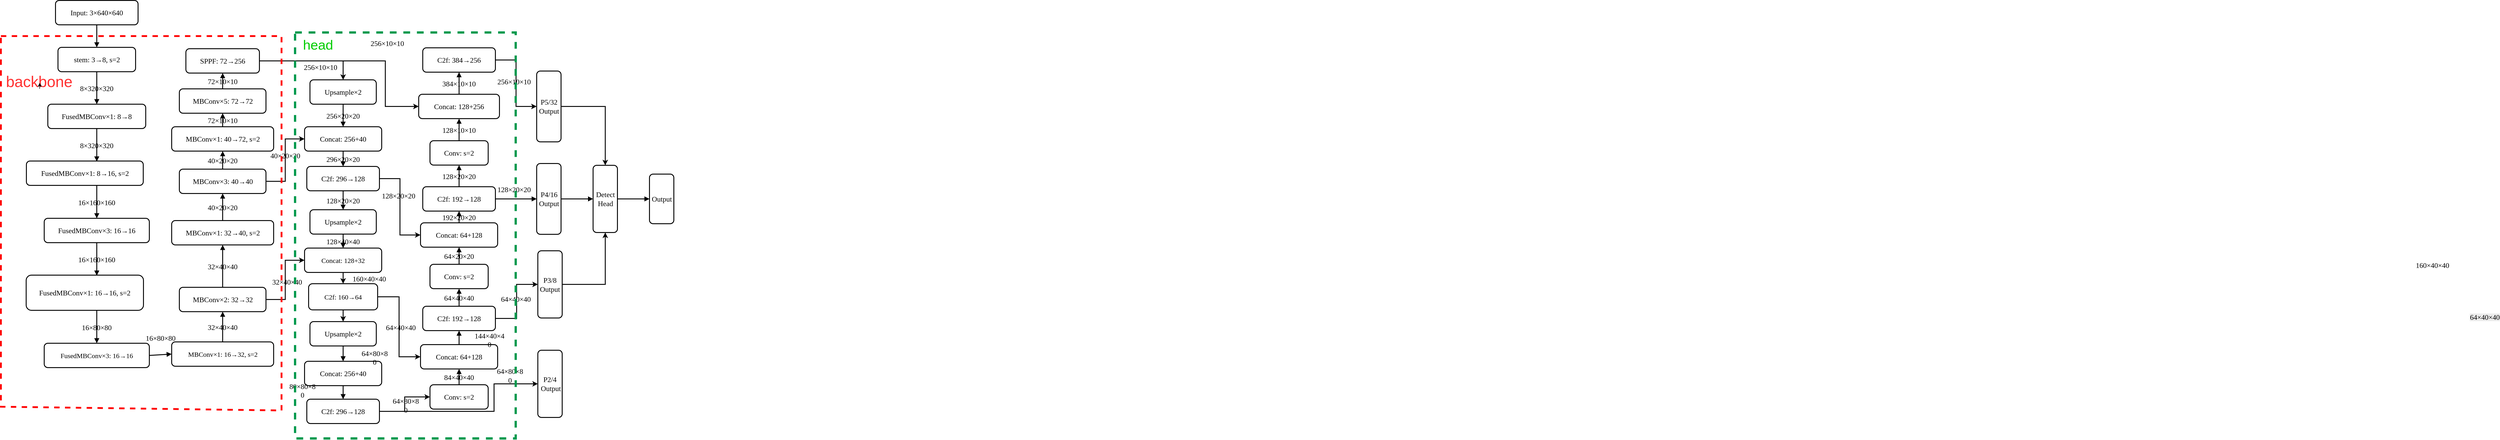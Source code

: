 <mxfile version="26.2.15">
  <diagram name="Page-1" id="52a04d89-c75d-2922-d76d-85b35f80e030">
    <mxGraphModel dx="1723" dy="-3020" grid="0" gridSize="10" guides="0" tooltips="1" connect="1" arrows="1" fold="1" page="0" pageScale="1" pageWidth="1400" pageHeight="850" background="#ffffff" math="0" shadow="0">
      <root>
        <mxCell id="0" />
        <mxCell id="1" parent="0" />
        <mxCell id="BtkpZdqmRStXKEmJAE4n-21" value="" style="group;container=0;strokeWidth=0;strokeColor=none;fontSize=12;labelBackgroundColor=none;" parent="1" vertex="1" connectable="0">
          <mxGeometry x="281" y="4029" width="1435.5" height="814" as="geometry" />
        </mxCell>
        <mxCell id="_GfdGtISQYKUp6_XVA1W-74" value="Input: 3×640×640" style="whiteSpace=wrap;strokeWidth=2;labelBackgroundColor=none;rounded=1;shadow=0;fontSize=16;fontFamily=Verdana;fixDash=0;snapToPoint=0;backgroundOutline=0;" parent="1" vertex="1">
          <mxGeometry x="346" y="4030" width="183" height="54" as="geometry" />
        </mxCell>
        <mxCell id="_GfdGtISQYKUp6_XVA1W-75" value="stem: 3→8, s=2" style="whiteSpace=wrap;strokeWidth=2;labelBackgroundColor=none;rounded=1;shadow=0;fontSize=16;fontFamily=Verdana;fixDash=0;snapToPoint=0;backgroundOutline=0;" parent="1" vertex="1">
          <mxGeometry x="351.5" y="4134" width="172" height="54" as="geometry" />
        </mxCell>
        <mxCell id="_GfdGtISQYKUp6_XVA1W-76" value="FusedMBConv×1: 8→8" style="whiteSpace=wrap;strokeWidth=2;labelBackgroundColor=none;rounded=1;shadow=0;fontSize=16;fontFamily=Verdana;fixDash=0;snapToPoint=0;backgroundOutline=0;" parent="1" vertex="1">
          <mxGeometry x="329" y="4260" width="217" height="54" as="geometry" />
        </mxCell>
        <mxCell id="_GfdGtISQYKUp6_XVA1W-77" value="FusedMBConv×1: 8→16, s=2" style="whiteSpace=wrap;strokeWidth=2;labelBackgroundColor=none;rounded=1;shadow=0;fontSize=16;fontFamily=Verdana;fixDash=0;snapToPoint=0;backgroundOutline=0;" parent="1" vertex="1">
          <mxGeometry x="281.5" y="4386" width="259" height="54" as="geometry" />
        </mxCell>
        <mxCell id="_GfdGtISQYKUp6_XVA1W-78" value="FusedMBConv×3: 16→16" style="whiteSpace=wrap;strokeWidth=2;labelBackgroundColor=none;rounded=1;shadow=0;fontSize=16;fontFamily=Verdana;fixDash=0;snapToPoint=0;backgroundOutline=0;" parent="1" vertex="1">
          <mxGeometry x="321" y="4513" width="233" height="54" as="geometry" />
        </mxCell>
        <mxCell id="_GfdGtISQYKUp6_XVA1W-79" value="FusedMBConv×1: 16→16, s=2" style="whiteSpace=wrap;strokeWidth=2;labelBackgroundColor=none;rounded=1;shadow=0;fontSize=16;fontFamily=Verdana;fixDash=0;snapToPoint=0;backgroundOutline=0;" parent="1" vertex="1">
          <mxGeometry x="281" y="4639" width="260" height="78" as="geometry" />
        </mxCell>
        <mxCell id="_GfdGtISQYKUp6_XVA1W-80" value="FusedMBConv×3: 16→16" style="whiteSpace=wrap;strokeWidth=2;labelBackgroundColor=none;rounded=1;shadow=0;fontSize=15;fontFamily=Verdana;fixDash=0;snapToPoint=0;backgroundOutline=0;" parent="1" vertex="1">
          <mxGeometry x="321" y="4790" width="233" height="54" as="geometry" />
        </mxCell>
        <mxCell id="_GfdGtISQYKUp6_XVA1W-81" value="MBConv×1: 16→32, s=2" style="whiteSpace=wrap;strokeWidth=2;labelBackgroundColor=none;rounded=1;shadow=0;fontSize=15;fontFamily=Verdana;fixDash=0;snapToPoint=0;backgroundOutline=0;" parent="1" vertex="1">
          <mxGeometry x="603.5" y="4787" width="226" height="54" as="geometry" />
        </mxCell>
        <mxCell id="BtkpZdqmRStXKEmJAE4n-9" style="edgeStyle=orthogonalEdgeStyle;rounded=0;orthogonalLoop=1;jettySize=auto;html=1;exitX=1;exitY=0.5;exitDx=0;exitDy=0;entryX=0;entryY=0.5;entryDx=0;entryDy=0;fontColor=default;fontSize=16;strokeWidth=2;labelBackgroundColor=none;" parent="1" source="_GfdGtISQYKUp6_XVA1W-82" target="_GfdGtISQYKUp6_XVA1W-92" edge="1">
          <mxGeometry relative="1" as="geometry" />
        </mxCell>
        <mxCell id="BtkpZdqmRStXKEmJAE4n-10" value="&lt;span style=&quot;font-family: Verdana;&quot;&gt;32×40×40&lt;/span&gt;" style="edgeLabel;html=1;align=center;verticalAlign=middle;resizable=0;points=[];labelBackgroundColor=none;fontSize=16;" parent="BtkpZdqmRStXKEmJAE4n-9" vertex="1" connectable="0">
          <mxGeometry x="-0.032" y="-3" relative="1" as="geometry">
            <mxPoint y="1" as="offset" />
          </mxGeometry>
        </mxCell>
        <mxCell id="_GfdGtISQYKUp6_XVA1W-82" value="MBConv×2: 32→32" style="whiteSpace=wrap;strokeWidth=2;labelBackgroundColor=none;rounded=1;shadow=0;fontSize=16;fontFamily=Verdana;fixDash=0;snapToPoint=0;backgroundOutline=0;" parent="1" vertex="1">
          <mxGeometry x="620.5" y="4666" width="192" height="54" as="geometry" />
        </mxCell>
        <mxCell id="_GfdGtISQYKUp6_XVA1W-83" value="MBConv×1: 32→40, s=2" style="whiteSpace=wrap;strokeWidth=2;labelBackgroundColor=none;rounded=1;shadow=0;fontSize=16;fontFamily=Verdana;fixDash=0;snapToPoint=0;backgroundOutline=0;" parent="1" vertex="1">
          <mxGeometry x="603.5" y="4518" width="226" height="54" as="geometry" />
        </mxCell>
        <mxCell id="BtkpZdqmRStXKEmJAE4n-5" style="edgeStyle=orthogonalEdgeStyle;rounded=0;orthogonalLoop=1;jettySize=auto;html=1;exitX=1;exitY=0.5;exitDx=0;exitDy=0;entryX=0;entryY=0.5;entryDx=0;entryDy=0;fontColor=default;fontSize=16;strokeWidth=2;labelBackgroundColor=none;" parent="1" source="_GfdGtISQYKUp6_XVA1W-84" target="_GfdGtISQYKUp6_XVA1W-89" edge="1">
          <mxGeometry relative="1" as="geometry" />
        </mxCell>
        <mxCell id="BtkpZdqmRStXKEmJAE4n-6" value="&lt;span style=&quot;font-family: Verdana;&quot;&gt;40×20×20&lt;/span&gt;" style="edgeLabel;html=1;align=center;verticalAlign=middle;resizable=0;points=[];labelBackgroundColor=none;fontSize=16;" parent="BtkpZdqmRStXKEmJAE4n-5" vertex="1" connectable="0">
          <mxGeometry x="-0.096" y="3" relative="1" as="geometry">
            <mxPoint x="2" y="-19" as="offset" />
          </mxGeometry>
        </mxCell>
        <mxCell id="_GfdGtISQYKUp6_XVA1W-84" value="MBConv×3: 40→40" style="whiteSpace=wrap;strokeWidth=2;labelBackgroundColor=none;rounded=1;shadow=0;fontSize=16;fontFamily=Verdana;fixDash=0;snapToPoint=0;backgroundOutline=0;" parent="1" vertex="1">
          <mxGeometry x="620.5" y="4404" width="192" height="54" as="geometry" />
        </mxCell>
        <mxCell id="_GfdGtISQYKUp6_XVA1W-85" value="MBConv×1: 40→72, s=2" style="whiteSpace=wrap;strokeWidth=2;labelBackgroundColor=none;rounded=1;shadow=0;fontSize=16;fontFamily=Verdana;fixDash=0;snapToPoint=0;backgroundOutline=0;" parent="1" vertex="1">
          <mxGeometry x="603.5" y="4310" width="226" height="54" as="geometry" />
        </mxCell>
        <mxCell id="_GfdGtISQYKUp6_XVA1W-86" value="MBConv×5: 72→72" style="whiteSpace=wrap;strokeWidth=2;labelBackgroundColor=none;rounded=1;shadow=0;fontSize=16;fontFamily=Verdana;fixDash=0;snapToPoint=0;backgroundOutline=0;" parent="1" vertex="1">
          <mxGeometry x="620.5" y="4226" width="192" height="54" as="geometry" />
        </mxCell>
        <mxCell id="BtkpZdqmRStXKEmJAE4n-1" style="edgeStyle=orthogonalEdgeStyle;rounded=0;orthogonalLoop=1;jettySize=auto;html=1;exitX=1;exitY=0.5;exitDx=0;exitDy=0;entryX=0.5;entryY=0;entryDx=0;entryDy=0;fontColor=default;fontSize=16;strokeWidth=2;labelBackgroundColor=none;" parent="1" source="_GfdGtISQYKUp6_XVA1W-87" target="_GfdGtISQYKUp6_XVA1W-88" edge="1">
          <mxGeometry relative="1" as="geometry" />
        </mxCell>
        <mxCell id="BtkpZdqmRStXKEmJAE4n-2" value="&lt;span style=&quot;font-family: Verdana;&quot;&gt;256×10×10&lt;/span&gt;" style="edgeLabel;html=1;align=center;verticalAlign=middle;resizable=0;points=[];labelBackgroundColor=none;fontSize=16;" parent="BtkpZdqmRStXKEmJAE4n-1" vertex="1" connectable="0">
          <mxGeometry x="0.719" relative="1" as="geometry">
            <mxPoint x="-51" y="4" as="offset" />
          </mxGeometry>
        </mxCell>
        <mxCell id="BtkpZdqmRStXKEmJAE4n-3" style="edgeStyle=orthogonalEdgeStyle;rounded=0;orthogonalLoop=1;jettySize=auto;html=1;exitX=1;exitY=0.5;exitDx=0;exitDy=0;entryX=0;entryY=0.5;entryDx=0;entryDy=0;fontColor=default;fontSize=16;strokeWidth=2;labelBackgroundColor=none;" parent="1" source="_GfdGtISQYKUp6_XVA1W-87" target="_GfdGtISQYKUp6_XVA1W-100" edge="1">
          <mxGeometry relative="1" as="geometry">
            <Array as="points">
              <mxPoint x="1077" y="4164" />
              <mxPoint x="1077" y="4265" />
            </Array>
          </mxGeometry>
        </mxCell>
        <mxCell id="BtkpZdqmRStXKEmJAE4n-4" value="&lt;span style=&quot;font-family: Verdana;&quot;&gt;256×10×10&lt;/span&gt;" style="edgeLabel;html=1;align=center;verticalAlign=middle;resizable=0;points=[];labelBackgroundColor=none;fontSize=16;" parent="BtkpZdqmRStXKEmJAE4n-3" vertex="1" connectable="0">
          <mxGeometry x="0.646" y="2" relative="1" as="geometry">
            <mxPoint x="2" y="-134" as="offset" />
          </mxGeometry>
        </mxCell>
        <mxCell id="_GfdGtISQYKUp6_XVA1W-87" value="SPPF: 72→256" style="whiteSpace=wrap;strokeWidth=2;labelBackgroundColor=none;rounded=1;shadow=0;fontSize=16;fontFamily=Verdana;fixDash=0;snapToPoint=0;backgroundOutline=0;" parent="1" vertex="1">
          <mxGeometry x="635" y="4137" width="163" height="54" as="geometry" />
        </mxCell>
        <mxCell id="_GfdGtISQYKUp6_XVA1W-88" value="Upsample×2" style="whiteSpace=wrap;strokeWidth=2;labelBackgroundColor=none;rounded=1;shadow=0;fontSize=16;fontFamily=Verdana;fixDash=0;snapToPoint=0;backgroundOutline=0;" parent="1" vertex="1">
          <mxGeometry x="910" y="4206" width="147" height="54" as="geometry" />
        </mxCell>
        <mxCell id="_GfdGtISQYKUp6_XVA1W-89" value="Concat: 256+40" style="whiteSpace=wrap;strokeWidth=2;labelBackgroundColor=none;rounded=1;shadow=0;fontSize=16;fontFamily=Verdana;fixDash=0;snapToPoint=0;backgroundOutline=0;" parent="1" vertex="1">
          <mxGeometry x="898" y="4310" width="171" height="54" as="geometry" />
        </mxCell>
        <mxCell id="BtkpZdqmRStXKEmJAE4n-7" style="edgeStyle=orthogonalEdgeStyle;rounded=0;orthogonalLoop=1;jettySize=auto;html=1;exitX=1;exitY=0.5;exitDx=0;exitDy=0;entryX=0;entryY=0.5;entryDx=0;entryDy=0;fontColor=default;fontSize=16;strokeWidth=2;labelBackgroundColor=none;" parent="1" source="_GfdGtISQYKUp6_XVA1W-90" target="_GfdGtISQYKUp6_XVA1W-96" edge="1">
          <mxGeometry relative="1" as="geometry" />
        </mxCell>
        <mxCell id="BtkpZdqmRStXKEmJAE4n-8" value="&lt;span style=&quot;font-family: Verdana;&quot;&gt;128×20×20&lt;/span&gt;" style="edgeLabel;html=1;align=center;verticalAlign=middle;resizable=0;points=[];labelBackgroundColor=none;fontSize=16;" parent="BtkpZdqmRStXKEmJAE4n-7" vertex="1" connectable="0">
          <mxGeometry x="-0.015" y="-4" relative="1" as="geometry">
            <mxPoint y="-23" as="offset" />
          </mxGeometry>
        </mxCell>
        <mxCell id="_GfdGtISQYKUp6_XVA1W-90" value="C2f: 296→128" style="whiteSpace=wrap;strokeWidth=2;labelBackgroundColor=none;rounded=1;shadow=0;fontSize=16;fontFamily=Verdana;fixDash=0;snapToPoint=0;backgroundOutline=0;" parent="1" vertex="1">
          <mxGeometry x="903" y="4398" width="161" height="54" as="geometry" />
        </mxCell>
        <mxCell id="_GfdGtISQYKUp6_XVA1W-91" value="Upsample×2" style="whiteSpace=wrap;strokeWidth=2;labelBackgroundColor=none;rounded=1;shadow=0;fontSize=16;fontFamily=Verdana;fixDash=0;snapToPoint=0;backgroundOutline=0;" parent="1" vertex="1">
          <mxGeometry x="910" y="4494" width="147" height="54" as="geometry" />
        </mxCell>
        <mxCell id="BtkpZdqmRStXKEmJAE4n-12" style="edgeStyle=orthogonalEdgeStyle;rounded=0;orthogonalLoop=1;jettySize=auto;html=1;exitX=0.5;exitY=1;exitDx=0;exitDy=0;entryX=0.5;entryY=0;entryDx=0;entryDy=0;fontColor=default;fontSize=16;strokeWidth=2;labelBackgroundColor=none;" parent="1" source="_GfdGtISQYKUp6_XVA1W-92" target="_GfdGtISQYKUp6_XVA1W-93" edge="1">
          <mxGeometry relative="1" as="geometry" />
        </mxCell>
        <mxCell id="BtkpZdqmRStXKEmJAE4n-13" value="&lt;span style=&quot;font-family: Verdana;&quot;&gt;160×40×40&lt;/span&gt;" style="edgeLabel;html=1;align=center;verticalAlign=middle;resizable=0;points=[];labelBackgroundColor=none;fontSize=16;" parent="BtkpZdqmRStXKEmJAE4n-12" vertex="1" connectable="0">
          <mxGeometry x="-0.137" y="4626" relative="1" as="geometry">
            <mxPoint x="4" y="-27" as="offset" />
          </mxGeometry>
        </mxCell>
        <mxCell id="AOLd8nBtHAA1P6w7lScT-28" value="&lt;span style=&quot;font-family: Verdana; font-size: 16px;&quot;&gt;160×40×40&lt;/span&gt;" style="edgeLabel;html=1;align=center;verticalAlign=middle;resizable=0;points=[];labelBackgroundColor=none;" vertex="1" connectable="0" parent="BtkpZdqmRStXKEmJAE4n-12">
          <mxGeometry x="-0.6" y="-4" relative="1" as="geometry">
            <mxPoint x="61" y="9" as="offset" />
          </mxGeometry>
        </mxCell>
        <mxCell id="_GfdGtISQYKUp6_XVA1W-92" value="Concat: 128+32" style="whiteSpace=wrap;strokeWidth=2;labelBackgroundColor=none;rounded=1;shadow=0;fontSize=15;fontFamily=Verdana;fixDash=0;snapToPoint=0;backgroundOutline=0;" parent="1" vertex="1">
          <mxGeometry x="898" y="4579" width="171" height="54" as="geometry" />
        </mxCell>
        <mxCell id="BtkpZdqmRStXKEmJAE4n-19" style="edgeStyle=orthogonalEdgeStyle;rounded=0;orthogonalLoop=1;jettySize=auto;html=1;exitX=1;exitY=0.5;exitDx=0;exitDy=0;entryX=0.5;entryY=0;entryDx=0;entryDy=0;fontColor=default;fontSize=16;strokeWidth=2;labelBackgroundColor=none;" parent="1" source="AOLd8nBtHAA1P6w7lScT-14" target="_GfdGtISQYKUp6_XVA1W-94" edge="1">
          <mxGeometry relative="1" as="geometry" />
        </mxCell>
        <mxCell id="BtkpZdqmRStXKEmJAE4n-20" value="&lt;span style=&quot;font-family: Verdana;&quot;&gt;64×40×40&lt;/span&gt;" style="edgeLabel;html=1;align=center;verticalAlign=middle;resizable=0;points=[];fontSize=16;labelBackgroundColor=none;" parent="BtkpZdqmRStXKEmJAE4n-19" vertex="1" connectable="0">
          <mxGeometry x="0.072" y="2" relative="1" as="geometry">
            <mxPoint y="1" as="offset" />
          </mxGeometry>
        </mxCell>
        <mxCell id="AOLd8nBtHAA1P6w7lScT-18" style="edgeStyle=orthogonalEdgeStyle;rounded=0;orthogonalLoop=1;jettySize=auto;html=1;exitX=0.5;exitY=1;exitDx=0;exitDy=0;entryX=0.5;entryY=0;entryDx=0;entryDy=0;strokeWidth=2;labelBackgroundColor=none;fontColor=default;" edge="1" parent="1" source="_GfdGtISQYKUp6_XVA1W-93" target="AOLd8nBtHAA1P6w7lScT-7">
          <mxGeometry relative="1" as="geometry" />
        </mxCell>
        <mxCell id="AOLd8nBtHAA1P6w7lScT-19" value="&lt;span style=&quot;font-family: Verdana; font-size: 16px; background-color: rgb(236, 236, 236);&quot;&gt;64×40×40&lt;/span&gt;" style="edgeLabel;html=1;align=center;verticalAlign=middle;resizable=0;points=[];labelBackgroundColor=none;" vertex="1" connectable="0" parent="AOLd8nBtHAA1P6w7lScT-18">
          <mxGeometry x="0.176" y="4745" relative="1" as="geometry">
            <mxPoint x="1" as="offset" />
          </mxGeometry>
        </mxCell>
        <mxCell id="_GfdGtISQYKUp6_XVA1W-93" value="C2f: 160→64" style="whiteSpace=wrap;strokeWidth=2;labelBackgroundColor=none;rounded=1;shadow=0;fontSize=15;fontFamily=Verdana;fixDash=0;snapToPoint=0;backgroundOutline=0;" parent="1" vertex="1">
          <mxGeometry x="907" y="4658" width="153" height="58" as="geometry" />
        </mxCell>
        <mxCell id="BtkpZdqmRStXKEmJAE4n-16" style="edgeStyle=orthogonalEdgeStyle;rounded=0;orthogonalLoop=1;jettySize=auto;html=1;exitX=0.5;exitY=1;exitDx=0;exitDy=0;entryX=0;entryY=0.5;entryDx=0;entryDy=0;fontColor=default;fontSize=16;strokeWidth=2;labelBackgroundColor=none;" parent="1" source="_GfdGtISQYKUp6_XVA1W-94" target="_GfdGtISQYKUp6_XVA1W-103" edge="1">
          <mxGeometry relative="1" as="geometry" />
        </mxCell>
        <mxCell id="_GfdGtISQYKUp6_XVA1W-94" value="P3/8 Output" style="whiteSpace=wrap;strokeWidth=2;labelBackgroundColor=none;rounded=1;direction=north;shadow=0;fontSize=16;fontFamily=Verdana;fixDash=0;snapToPoint=0;backgroundOutline=0;" parent="1" vertex="1">
          <mxGeometry x="1415.05" y="4585" width="54" height="149" as="geometry" />
        </mxCell>
        <mxCell id="_GfdGtISQYKUp6_XVA1W-95" value="Conv: s=2" style="whiteSpace=wrap;strokeWidth=2;labelBackgroundColor=none;rounded=1;shadow=0;fontSize=16;fontFamily=Verdana;fixDash=0;snapToPoint=0;backgroundOutline=0;" parent="1" vertex="1">
          <mxGeometry x="1176" y="4615" width="129" height="54" as="geometry" />
        </mxCell>
        <mxCell id="_GfdGtISQYKUp6_XVA1W-96" value="Concat: 64+128" style="whiteSpace=wrap;strokeWidth=2;labelBackgroundColor=none;rounded=1;shadow=0;fontSize=16;fontFamily=Verdana;fixDash=0;snapToPoint=0;backgroundOutline=0;" parent="1" vertex="1">
          <mxGeometry x="1155" y="4523" width="171" height="54" as="geometry" />
        </mxCell>
        <mxCell id="_GfdGtISQYKUp6_XVA1W-97" value="C2f: 192→128" style="whiteSpace=wrap;strokeWidth=2;labelBackgroundColor=none;rounded=1;shadow=0;fontSize=16;fontFamily=Verdana;fixDash=0;snapToPoint=0;backgroundOutline=0;" parent="1" vertex="1">
          <mxGeometry x="1160" y="4443" width="161" height="54" as="geometry" />
        </mxCell>
        <mxCell id="_GfdGtISQYKUp6_XVA1W-98" value="P4/16 Output" style="whiteSpace=wrap;strokeWidth=2;labelBackgroundColor=none;rounded=1;direction=north;shadow=0;fontSize=16;fontFamily=Verdana;fixDash=0;snapToPoint=0;backgroundOutline=0;" parent="1" vertex="1">
          <mxGeometry x="1412.5" y="4391.5" width="54" height="157" as="geometry" />
        </mxCell>
        <mxCell id="_GfdGtISQYKUp6_XVA1W-99" value="Conv: s=2" style="whiteSpace=wrap;strokeWidth=2;labelBackgroundColor=none;rounded=1;shadow=0;fontSize=16;fontFamily=Verdana;fixDash=0;snapToPoint=0;backgroundOutline=0;" parent="1" vertex="1">
          <mxGeometry x="1176" y="4341" width="129" height="54" as="geometry" />
        </mxCell>
        <mxCell id="_GfdGtISQYKUp6_XVA1W-100" value="Concat: 128+256" style="whiteSpace=wrap;strokeWidth=2;labelBackgroundColor=none;rounded=1;shadow=0;fontSize=16;fontFamily=Verdana;fixDash=0;snapToPoint=0;backgroundOutline=0;" parent="1" vertex="1">
          <mxGeometry x="1151" y="4238" width="179" height="54" as="geometry" />
        </mxCell>
        <mxCell id="BtkpZdqmRStXKEmJAE4n-17" style="edgeStyle=orthogonalEdgeStyle;rounded=0;orthogonalLoop=1;jettySize=auto;html=1;exitX=1;exitY=0.5;exitDx=0;exitDy=0;entryX=0.5;entryY=1;entryDx=0;entryDy=0;fontColor=default;fontSize=16;strokeWidth=2;labelBackgroundColor=none;" parent="1" source="_GfdGtISQYKUp6_XVA1W-101" target="_GfdGtISQYKUp6_XVA1W-102" edge="1">
          <mxGeometry relative="1" as="geometry" />
        </mxCell>
        <mxCell id="BtkpZdqmRStXKEmJAE4n-18" value="&lt;span style=&quot;font-family: Verdana;&quot;&gt;256×10×10&lt;/span&gt;" style="edgeLabel;html=1;align=center;verticalAlign=middle;resizable=0;points=[];labelBackgroundColor=none;fontSize=16;" parent="BtkpZdqmRStXKEmJAE4n-17" vertex="1" connectable="0">
          <mxGeometry x="-0.028" y="-5" relative="1" as="geometry">
            <mxPoint y="-1" as="offset" />
          </mxGeometry>
        </mxCell>
        <mxCell id="_GfdGtISQYKUp6_XVA1W-101" value="C2f: 384→256" style="whiteSpace=wrap;strokeWidth=2;labelBackgroundColor=none;rounded=1;shadow=0;fontSize=16;fontFamily=Verdana;fixDash=0;snapToPoint=0;backgroundOutline=0;" parent="1" vertex="1">
          <mxGeometry x="1160" y="4135" width="161" height="54" as="geometry" />
        </mxCell>
        <mxCell id="BtkpZdqmRStXKEmJAE4n-15" style="edgeStyle=orthogonalEdgeStyle;rounded=0;orthogonalLoop=1;jettySize=auto;html=1;exitX=0.5;exitY=0;exitDx=0;exitDy=0;fontColor=default;fontSize=16;strokeWidth=2;labelBackgroundColor=none;" parent="1" source="_GfdGtISQYKUp6_XVA1W-102" target="_GfdGtISQYKUp6_XVA1W-103" edge="1">
          <mxGeometry relative="1" as="geometry" />
        </mxCell>
        <mxCell id="_GfdGtISQYKUp6_XVA1W-102" value="P5/32 Output" style="whiteSpace=wrap;strokeWidth=2;labelBackgroundColor=none;rounded=1;direction=south;shadow=0;fontSize=16;fontFamily=Verdana;fixDash=0;snapToPoint=0;backgroundOutline=0;" parent="1" vertex="1">
          <mxGeometry x="1412.5" y="4186.5" width="54" height="157" as="geometry" />
        </mxCell>
        <mxCell id="_GfdGtISQYKUp6_XVA1W-103" value="Detect Head" style="whiteSpace=wrap;strokeWidth=2;labelBackgroundColor=none;rounded=1;direction=north;shadow=0;fontSize=16;fontFamily=Verdana;fixDash=0;snapToPoint=0;backgroundOutline=0;" parent="1" vertex="1">
          <mxGeometry x="1537.5" y="4395.5" width="54" height="149" as="geometry" />
        </mxCell>
        <mxCell id="_GfdGtISQYKUp6_XVA1W-104" value="Output" style="whiteSpace=wrap;strokeWidth=2;labelBackgroundColor=none;rounded=1;direction=north;shadow=0;fontSize=16;fontFamily=Verdana;fixDash=0;snapToPoint=0;backgroundOutline=0;" parent="1" vertex="1">
          <mxGeometry x="1662.5" y="4415" width="54" height="110" as="geometry" />
        </mxCell>
        <mxCell id="_GfdGtISQYKUp6_XVA1W-105" value="" style="curved=1;startArrow=none;endArrow=block;exitX=0.5;exitY=1;entryX=0.5;entryY=0;rounded=0;labelBackgroundColor=none;fontColor=default;strokeWidth=2;shadow=0;fontSize=16;fontFamily=Verdana;fixDash=0;snapToPoint=0;backgroundOutline=0;" parent="1" source="_GfdGtISQYKUp6_XVA1W-74" target="_GfdGtISQYKUp6_XVA1W-75" edge="1">
          <mxGeometry relative="1" as="geometry">
            <Array as="points" />
          </mxGeometry>
        </mxCell>
        <mxCell id="_GfdGtISQYKUp6_XVA1W-106" value="8×320×320" style="curved=1;startArrow=none;endArrow=block;exitX=0.5;exitY=1;entryX=0.5;entryY=0.01;rounded=1;labelBackgroundColor=none;fontColor=default;strokeWidth=2;shadow=0;fontSize=16;fontFamily=Verdana;fixDash=0;snapToPoint=0;backgroundOutline=0;" parent="1" source="_GfdGtISQYKUp6_XVA1W-75" target="_GfdGtISQYKUp6_XVA1W-76" edge="1">
          <mxGeometry relative="1" as="geometry">
            <Array as="points" />
          </mxGeometry>
        </mxCell>
        <mxCell id="_GfdGtISQYKUp6_XVA1W-107" value="8×320×320" style="curved=1;startArrow=none;endArrow=block;exitX=0.5;exitY=1.01;entryX=0.5;entryY=0;rounded=1;labelBackgroundColor=none;fontColor=default;strokeWidth=2;shadow=0;fontSize=16;fontFamily=Verdana;fixDash=0;snapToPoint=0;backgroundOutline=0;" parent="1" source="_GfdGtISQYKUp6_XVA1W-76" edge="1">
          <mxGeometry relative="1" as="geometry">
            <Array as="points" />
            <mxPoint x="437.5" y="4387" as="targetPoint" />
          </mxGeometry>
        </mxCell>
        <mxCell id="_GfdGtISQYKUp6_XVA1W-108" value="16×160×160" style="curved=1;startArrow=none;endArrow=block;exitX=0.5;exitY=1;entryX=0.5;entryY=0;rounded=1;labelBackgroundColor=none;fontColor=default;strokeWidth=2;shadow=0;fontSize=16;fontFamily=Verdana;fixDash=0;snapToPoint=0;backgroundOutline=0;" parent="1" target="_GfdGtISQYKUp6_XVA1W-78" edge="1">
          <mxGeometry relative="1" as="geometry">
            <Array as="points" />
            <mxPoint x="437.5" y="4441" as="sourcePoint" />
          </mxGeometry>
        </mxCell>
        <mxCell id="_GfdGtISQYKUp6_XVA1W-109" value="16×160×160" style="curved=1;startArrow=none;endArrow=block;exitX=0.5;exitY=1;entryX=0.5;entryY=-0.01;rounded=1;labelBackgroundColor=none;fontColor=default;strokeWidth=2;shadow=0;fontSize=16;fontFamily=Verdana;fixDash=0;snapToPoint=0;backgroundOutline=0;" parent="1" source="_GfdGtISQYKUp6_XVA1W-78" edge="1">
          <mxGeometry relative="1" as="geometry">
            <Array as="points" />
            <mxPoint x="437.5" y="4640" as="targetPoint" />
          </mxGeometry>
        </mxCell>
        <mxCell id="_GfdGtISQYKUp6_XVA1W-110" value="16×80×80" style="curved=1;startArrow=none;endArrow=block;exitX=0.5;exitY=0.99;entryX=0.5;entryY=0;rounded=1;labelBackgroundColor=none;fontColor=default;strokeWidth=2;shadow=0;fontSize=16;fontFamily=Verdana;fixDash=0;snapToPoint=0;backgroundOutline=0;" parent="1" target="_GfdGtISQYKUp6_XVA1W-80" edge="1">
          <mxGeometry relative="1" as="geometry">
            <Array as="points" />
            <mxPoint x="437.5" y="4718" as="sourcePoint" />
          </mxGeometry>
        </mxCell>
        <mxCell id="_GfdGtISQYKUp6_XVA1W-111" value="16×80×80" style="curved=1;startArrow=none;endArrow=block;exitX=1;exitY=0.5;entryX=0;entryY=0.5;rounded=1;labelBackgroundColor=none;fontColor=default;exitDx=0;exitDy=0;entryDx=0;entryDy=0;strokeWidth=2;shadow=0;fontSize=16;fontFamily=Verdana;fixDash=0;snapToPoint=0;backgroundOutline=0;" parent="1" source="_GfdGtISQYKUp6_XVA1W-80" target="_GfdGtISQYKUp6_XVA1W-81" edge="1">
          <mxGeometry x="0.144" y="38" relative="1" as="geometry">
            <Array as="points" />
            <mxPoint x="-1" as="offset" />
          </mxGeometry>
        </mxCell>
        <mxCell id="_GfdGtISQYKUp6_XVA1W-112" value="32×40×40" style="curved=1;startArrow=none;endArrow=block;exitX=0.5;exitY=0;rounded=1;labelBackgroundColor=none;fontColor=default;exitDx=0;exitDy=0;entryX=0.5;entryY=1;entryDx=0;entryDy=0;strokeWidth=2;shadow=0;fontSize=16;fontFamily=Verdana;fixDash=0;snapToPoint=0;backgroundOutline=0;" parent="1" source="_GfdGtISQYKUp6_XVA1W-81" target="_GfdGtISQYKUp6_XVA1W-82" edge="1">
          <mxGeometry relative="1" as="geometry">
            <Array as="points" />
            <mxPoint x="711.5" y="4706" as="targetPoint" />
          </mxGeometry>
        </mxCell>
        <mxCell id="_GfdGtISQYKUp6_XVA1W-113" value="32×40×40" style="curved=1;startArrow=none;endArrow=block;exitX=0.5;exitY=0;entryX=0.5;entryY=1;rounded=1;labelBackgroundColor=none;fontColor=default;exitDx=0;exitDy=0;entryDx=0;entryDy=0;strokeWidth=2;shadow=0;fontSize=16;fontFamily=Verdana;fixDash=0;snapToPoint=0;backgroundOutline=0;" parent="1" source="_GfdGtISQYKUp6_XVA1W-82" target="_GfdGtISQYKUp6_XVA1W-83" edge="1">
          <mxGeometry relative="1" as="geometry">
            <Array as="points" />
          </mxGeometry>
        </mxCell>
        <mxCell id="_GfdGtISQYKUp6_XVA1W-114" value="40×20×20" style="curved=1;startArrow=none;endArrow=block;exitX=0.5;exitY=0;entryX=0.5;entryY=1;rounded=1;labelBackgroundColor=none;fontColor=default;exitDx=0;exitDy=0;entryDx=0;entryDy=0;strokeWidth=2;shadow=0;fontSize=16;fontFamily=Verdana;fixDash=0;snapToPoint=0;backgroundOutline=0;" parent="1" source="_GfdGtISQYKUp6_XVA1W-83" target="_GfdGtISQYKUp6_XVA1W-84" edge="1">
          <mxGeometry relative="1" as="geometry">
            <Array as="points" />
          </mxGeometry>
        </mxCell>
        <mxCell id="_GfdGtISQYKUp6_XVA1W-115" value="40×20×20" style="curved=1;startArrow=none;endArrow=block;exitX=0.5;exitY=0;entryX=0.5;entryY=1;rounded=1;labelBackgroundColor=none;fontColor=default;exitDx=0;exitDy=0;entryDx=0;entryDy=0;strokeWidth=2;shadow=0;fontSize=16;fontFamily=Verdana;fixDash=0;snapToPoint=0;backgroundOutline=0;" parent="1" source="_GfdGtISQYKUp6_XVA1W-84" target="_GfdGtISQYKUp6_XVA1W-85" edge="1">
          <mxGeometry relative="1" as="geometry">
            <Array as="points" />
          </mxGeometry>
        </mxCell>
        <mxCell id="_GfdGtISQYKUp6_XVA1W-116" value="72×10×10" style="curved=1;startArrow=none;endArrow=block;exitX=0.5;exitY=0;entryX=0.5;entryY=1;rounded=1;labelBackgroundColor=none;fontColor=default;exitDx=0;exitDy=0;entryDx=0;entryDy=0;strokeWidth=2;shadow=0;fontSize=16;fontFamily=Verdana;fixDash=0;snapToPoint=0;backgroundOutline=0;" parent="1" source="_GfdGtISQYKUp6_XVA1W-85" target="_GfdGtISQYKUp6_XVA1W-86" edge="1">
          <mxGeometry relative="1" as="geometry">
            <Array as="points" />
          </mxGeometry>
        </mxCell>
        <mxCell id="_GfdGtISQYKUp6_XVA1W-117" value="72×10×10" style="curved=1;startArrow=none;endArrow=block;exitX=0.5;exitY=0;entryX=0.5;entryY=1;rounded=1;labelBackgroundColor=none;fontColor=default;exitDx=0;exitDy=0;entryDx=0;entryDy=0;strokeWidth=2;shadow=0;fontSize=16;fontFamily=Verdana;fixDash=0;snapToPoint=0;backgroundOutline=0;" parent="1" source="_GfdGtISQYKUp6_XVA1W-86" target="_GfdGtISQYKUp6_XVA1W-87" edge="1">
          <mxGeometry relative="1" as="geometry">
            <Array as="points" />
          </mxGeometry>
        </mxCell>
        <mxCell id="_GfdGtISQYKUp6_XVA1W-119" value="256×20×20" style="curved=1;startArrow=none;endArrow=block;exitX=0.5;exitY=1;entryX=0.5;entryY=0;rounded=1;labelBackgroundColor=none;fontColor=default;entryDx=0;entryDy=0;strokeWidth=2;shadow=0;fontSize=16;fontFamily=Verdana;fixDash=0;snapToPoint=0;backgroundOutline=0;" parent="1" source="_GfdGtISQYKUp6_XVA1W-88" target="_GfdGtISQYKUp6_XVA1W-89" edge="1">
          <mxGeometry relative="1" as="geometry">
            <Array as="points" />
          </mxGeometry>
        </mxCell>
        <mxCell id="_GfdGtISQYKUp6_XVA1W-121" value="296×20×20" style="curved=1;startArrow=none;endArrow=block;exitX=0.5;exitY=0.99;entryX=0.5;entryY=0;rounded=1;labelBackgroundColor=none;fontColor=default;strokeWidth=2;shadow=0;fontSize=16;fontFamily=Verdana;fixDash=0;snapToPoint=0;backgroundOutline=0;" parent="1" source="_GfdGtISQYKUp6_XVA1W-89" target="_GfdGtISQYKUp6_XVA1W-90" edge="1">
          <mxGeometry relative="1" as="geometry">
            <Array as="points" />
          </mxGeometry>
        </mxCell>
        <mxCell id="_GfdGtISQYKUp6_XVA1W-122" value="128×20×20" style="curved=1;startArrow=none;endArrow=block;exitX=0.5;exitY=1;entryX=0.5;entryY=0.01;rounded=1;labelBackgroundColor=none;fontColor=default;strokeWidth=2;shadow=0;fontSize=16;fontFamily=Verdana;fixDash=0;snapToPoint=0;backgroundOutline=0;" parent="1" source="_GfdGtISQYKUp6_XVA1W-90" target="_GfdGtISQYKUp6_XVA1W-91" edge="1">
          <mxGeometry relative="1" as="geometry">
            <Array as="points" />
          </mxGeometry>
        </mxCell>
        <mxCell id="_GfdGtISQYKUp6_XVA1W-123" value="128×40×40" style="curved=1;startArrow=none;endArrow=block;exitX=0.5;exitY=1.01;entryX=0.5;entryY=0;rounded=1;labelBackgroundColor=none;fontColor=default;entryDx=0;entryDy=0;strokeWidth=2;shadow=0;fontSize=16;fontFamily=Verdana;fixDash=0;snapToPoint=0;backgroundOutline=0;" parent="1" source="_GfdGtISQYKUp6_XVA1W-91" target="_GfdGtISQYKUp6_XVA1W-92" edge="1">
          <mxGeometry relative="1" as="geometry">
            <Array as="points" />
          </mxGeometry>
        </mxCell>
        <mxCell id="_GfdGtISQYKUp6_XVA1W-127" value="64×40×40" style="curved=1;startArrow=none;endArrow=block;exitX=0.5;exitY=0;entryX=0.5;entryY=1;rounded=1;labelBackgroundColor=none;fontColor=default;exitDx=0;exitDy=0;entryDx=0;entryDy=0;strokeWidth=2;shadow=0;fontSize=16;fontFamily=Verdana;fixDash=0;snapToPoint=0;backgroundOutline=0;" parent="1" source="AOLd8nBtHAA1P6w7lScT-14" target="_GfdGtISQYKUp6_XVA1W-95" edge="1">
          <mxGeometry x="-0.011" relative="1" as="geometry">
            <Array as="points" />
            <mxPoint as="offset" />
          </mxGeometry>
        </mxCell>
        <mxCell id="_GfdGtISQYKUp6_XVA1W-128" value="64×20×20" style="curved=1;startArrow=none;endArrow=block;exitX=0.5;exitY=0;entryX=0.5;entryY=1;rounded=1;labelBackgroundColor=none;fontColor=default;exitDx=0;exitDy=0;entryDx=0;entryDy=0;strokeWidth=2;shadow=0;fontSize=16;fontFamily=Verdana;fixDash=0;snapToPoint=0;backgroundOutline=0;" parent="1" source="_GfdGtISQYKUp6_XVA1W-95" target="_GfdGtISQYKUp6_XVA1W-96" edge="1">
          <mxGeometry relative="1" as="geometry">
            <Array as="points" />
          </mxGeometry>
        </mxCell>
        <mxCell id="_GfdGtISQYKUp6_XVA1W-130" value="192×20×20" style="curved=1;startArrow=none;endArrow=block;exitX=0.5;exitY=0;entryX=0.5;entryY=1;rounded=1;labelBackgroundColor=none;fontColor=default;exitDx=0;exitDy=0;entryDx=0;entryDy=0;strokeWidth=2;shadow=0;fontSize=16;fontFamily=Verdana;fixDash=0;snapToPoint=0;backgroundOutline=0;" parent="1" source="_GfdGtISQYKUp6_XVA1W-96" target="_GfdGtISQYKUp6_XVA1W-97" edge="1">
          <mxGeometry relative="1" as="geometry">
            <Array as="points" />
          </mxGeometry>
        </mxCell>
        <mxCell id="_GfdGtISQYKUp6_XVA1W-131" value="128×20×20" style="curved=1;startArrow=none;endArrow=block;exitX=1;exitY=0.5;entryX=0.5;entryY=0;rounded=1;labelBackgroundColor=none;fontColor=default;exitDx=0;exitDy=0;strokeWidth=2;shadow=0;fontSize=16;fontFamily=Verdana;fixDash=0;snapToPoint=0;backgroundOutline=0;" parent="1" source="_GfdGtISQYKUp6_XVA1W-97" target="_GfdGtISQYKUp6_XVA1W-98" edge="1">
          <mxGeometry x="-0.093" y="22" relative="1" as="geometry">
            <Array as="points" />
            <mxPoint as="offset" />
          </mxGeometry>
        </mxCell>
        <mxCell id="_GfdGtISQYKUp6_XVA1W-132" value="128×20×20" style="curved=1;startArrow=none;endArrow=block;exitX=0.5;exitY=0;entryX=0.5;entryY=1;rounded=1;labelBackgroundColor=none;fontColor=default;exitDx=0;exitDy=0;entryDx=0;entryDy=0;strokeWidth=2;shadow=0;fontSize=16;fontFamily=Verdana;fixDash=0;snapToPoint=0;backgroundOutline=0;" parent="1" source="_GfdGtISQYKUp6_XVA1W-97" target="_GfdGtISQYKUp6_XVA1W-99" edge="1">
          <mxGeometry relative="1" as="geometry">
            <Array as="points" />
          </mxGeometry>
        </mxCell>
        <mxCell id="_GfdGtISQYKUp6_XVA1W-133" value="128×10×10" style="curved=1;startArrow=none;endArrow=block;exitX=0.5;exitY=0;entryX=0.5;entryY=1;rounded=1;labelBackgroundColor=none;fontColor=default;exitDx=0;exitDy=0;entryDx=0;entryDy=0;strokeWidth=2;shadow=0;fontSize=16;fontFamily=Verdana;fixDash=0;snapToPoint=0;backgroundOutline=0;" parent="1" source="_GfdGtISQYKUp6_XVA1W-99" target="_GfdGtISQYKUp6_XVA1W-100" edge="1">
          <mxGeometry relative="1" as="geometry">
            <Array as="points" />
          </mxGeometry>
        </mxCell>
        <mxCell id="_GfdGtISQYKUp6_XVA1W-135" value="384×10×10" style="curved=1;startArrow=none;endArrow=block;exitX=0.5;exitY=0;entryX=0.5;entryY=1;rounded=1;labelBackgroundColor=none;fontColor=default;exitDx=0;exitDy=0;entryDx=0;entryDy=0;strokeWidth=2;shadow=0;fontSize=16;fontFamily=Verdana;fixDash=0;snapToPoint=0;backgroundOutline=0;" parent="1" source="_GfdGtISQYKUp6_XVA1W-100" target="_GfdGtISQYKUp6_XVA1W-101" edge="1">
          <mxGeometry relative="1" as="geometry">
            <Array as="points" />
          </mxGeometry>
        </mxCell>
        <mxCell id="_GfdGtISQYKUp6_XVA1W-138" value="" style="curved=1;startArrow=none;endArrow=block;exitX=0.5;exitY=1;entryX=0.5;entryY=0;rounded=1;labelBackgroundColor=none;fontColor=default;strokeWidth=2;shadow=0;fontSize=16;fontFamily=Verdana;fixDash=0;snapToPoint=0;backgroundOutline=0;" parent="1" source="_GfdGtISQYKUp6_XVA1W-98" target="_GfdGtISQYKUp6_XVA1W-103" edge="1">
          <mxGeometry relative="1" as="geometry">
            <Array as="points" />
          </mxGeometry>
        </mxCell>
        <mxCell id="_GfdGtISQYKUp6_XVA1W-140" value="" style="curved=1;startArrow=none;endArrow=block;exitX=0.5;exitY=1;entryX=0.5;entryY=0;rounded=1;labelBackgroundColor=none;fontColor=default;strokeWidth=2;shadow=0;fontSize=16;fontFamily=Verdana;fixDash=0;snapToPoint=0;backgroundOutline=0;" parent="1" source="_GfdGtISQYKUp6_XVA1W-103" target="_GfdGtISQYKUp6_XVA1W-104" edge="1">
          <mxGeometry relative="1" as="geometry">
            <Array as="points" />
          </mxGeometry>
        </mxCell>
        <mxCell id="AOLd8nBtHAA1P6w7lScT-7" value="Upsample×2" style="whiteSpace=wrap;strokeWidth=2;labelBackgroundColor=none;rounded=1;shadow=0;fontSize=16;fontFamily=Verdana;fixDash=0;snapToPoint=0;backgroundOutline=0;" vertex="1" parent="1">
          <mxGeometry x="910" y="4742" width="147" height="54" as="geometry" />
        </mxCell>
        <mxCell id="AOLd8nBtHAA1P6w7lScT-8" value="Concat: 256+40" style="whiteSpace=wrap;strokeWidth=2;labelBackgroundColor=none;rounded=1;shadow=0;fontSize=16;fontFamily=Verdana;fixDash=0;snapToPoint=0;backgroundOutline=0;" vertex="1" parent="1">
          <mxGeometry x="898" y="4830" width="171" height="54" as="geometry" />
        </mxCell>
        <mxCell id="AOLd8nBtHAA1P6w7lScT-17" style="edgeStyle=orthogonalEdgeStyle;rounded=0;orthogonalLoop=1;jettySize=auto;html=1;exitX=1;exitY=0.5;exitDx=0;exitDy=0;entryX=0;entryY=0.5;entryDx=0;entryDy=0;strokeWidth=2;labelBackgroundColor=none;fontColor=default;" edge="1" parent="1" source="AOLd8nBtHAA1P6w7lScT-9" target="AOLd8nBtHAA1P6w7lScT-12">
          <mxGeometry relative="1" as="geometry" />
        </mxCell>
        <mxCell id="AOLd8nBtHAA1P6w7lScT-20" value="&lt;span style=&quot;font-family: Verdana; font-size: 16px;&quot;&gt;64×80×8&lt;/span&gt;&lt;br style=&quot;padding: 0px; margin: 0px; font-family: Verdana; font-size: 16px;&quot;&gt;&lt;span style=&quot;font-family: Verdana; font-size: 16px;&quot;&gt;0&lt;/span&gt;" style="edgeLabel;html=1;align=center;verticalAlign=middle;resizable=0;points=[];labelBackgroundColor=none;" vertex="1" connectable="0" parent="AOLd8nBtHAA1P6w7lScT-17">
          <mxGeometry x="-0.042" y="-3" relative="1" as="geometry">
            <mxPoint x="-1" as="offset" />
          </mxGeometry>
        </mxCell>
        <mxCell id="AOLd8nBtHAA1P6w7lScT-29" style="edgeStyle=orthogonalEdgeStyle;rounded=0;orthogonalLoop=1;jettySize=auto;html=1;exitX=1;exitY=0.5;exitDx=0;exitDy=0;entryX=0.5;entryY=0;entryDx=0;entryDy=0;strokeWidth=2;labelBackgroundColor=none;fontColor=default;" edge="1" parent="1" source="AOLd8nBtHAA1P6w7lScT-9" target="AOLd8nBtHAA1P6w7lScT-25">
          <mxGeometry relative="1" as="geometry">
            <Array as="points">
              <mxPoint x="1318" y="4941" />
              <mxPoint x="1318" y="4880" />
            </Array>
          </mxGeometry>
        </mxCell>
        <mxCell id="AOLd8nBtHAA1P6w7lScT-30" value="&lt;span style=&quot;font-family: Verdana; font-size: 16px;&quot;&gt;64×80×8&lt;/span&gt;&lt;br style=&quot;padding: 0px; margin: 0px; font-family: Verdana; font-size: 16px;&quot;&gt;&lt;span style=&quot;font-family: Verdana; font-size: 16px;&quot;&gt;0&lt;/span&gt;" style="edgeLabel;html=1;align=center;verticalAlign=middle;resizable=0;points=[];labelBackgroundColor=none;" vertex="1" connectable="0" parent="AOLd8nBtHAA1P6w7lScT-29">
          <mxGeometry x="0.727" y="-1" relative="1" as="geometry">
            <mxPoint x="-6" y="-19" as="offset" />
          </mxGeometry>
        </mxCell>
        <mxCell id="AOLd8nBtHAA1P6w7lScT-9" value="C2f: 296→128" style="whiteSpace=wrap;strokeWidth=2;labelBackgroundColor=none;rounded=1;shadow=0;fontSize=16;fontFamily=Verdana;fixDash=0;snapToPoint=0;backgroundOutline=0;" vertex="1" parent="1">
          <mxGeometry x="903" y="4914" width="161" height="54" as="geometry" />
        </mxCell>
        <mxCell id="AOLd8nBtHAA1P6w7lScT-10" value="64×80×8&#xa;0" style="curved=1;startArrow=none;endArrow=block;exitX=0.5;exitY=1;entryX=0.5;entryY=0;rounded=1;labelBackgroundColor=none;fontColor=default;entryDx=0;entryDy=0;strokeWidth=2;shadow=0;fontSize=16;fontFamily=Verdana;fixDash=0;snapToPoint=0;backgroundOutline=0;" edge="1" parent="1" source="AOLd8nBtHAA1P6w7lScT-7" target="AOLd8nBtHAA1P6w7lScT-8">
          <mxGeometry x="0.478" y="70" relative="1" as="geometry">
            <Array as="points" />
            <mxPoint as="offset" />
          </mxGeometry>
        </mxCell>
        <mxCell id="AOLd8nBtHAA1P6w7lScT-11" value="80×80×8&#xa;0" style="curved=1;startArrow=none;endArrow=block;exitX=0.5;exitY=0.99;entryX=0.5;entryY=0;rounded=1;labelBackgroundColor=none;fontColor=default;strokeWidth=2;shadow=0;fontSize=16;fontFamily=Verdana;fixDash=0;snapToPoint=0;backgroundOutline=0;" edge="1" parent="1" source="AOLd8nBtHAA1P6w7lScT-8" target="AOLd8nBtHAA1P6w7lScT-9">
          <mxGeometry x="-0.334" y="-90" relative="1" as="geometry">
            <Array as="points" />
            <mxPoint as="offset" />
          </mxGeometry>
        </mxCell>
        <mxCell id="AOLd8nBtHAA1P6w7lScT-12" value="Conv: s=2" style="whiteSpace=wrap;strokeWidth=2;labelBackgroundColor=none;rounded=1;shadow=0;fontSize=16;fontFamily=Verdana;fixDash=0;snapToPoint=0;backgroundOutline=0;" vertex="1" parent="1">
          <mxGeometry x="1176" y="4882" width="129" height="54" as="geometry" />
        </mxCell>
        <mxCell id="AOLd8nBtHAA1P6w7lScT-13" value="Concat: 64+128" style="whiteSpace=wrap;strokeWidth=2;labelBackgroundColor=none;rounded=1;shadow=0;fontSize=16;fontFamily=Verdana;fixDash=0;snapToPoint=0;backgroundOutline=0;" vertex="1" parent="1">
          <mxGeometry x="1155" y="4793" width="171" height="54" as="geometry" />
        </mxCell>
        <mxCell id="AOLd8nBtHAA1P6w7lScT-15" value="84×40×40" style="curved=1;startArrow=none;endArrow=block;exitX=0.5;exitY=0;entryX=0.5;entryY=1;rounded=1;labelBackgroundColor=none;fontColor=default;exitDx=0;exitDy=0;entryDx=0;entryDy=0;strokeWidth=2;shadow=0;fontSize=16;fontFamily=Verdana;fixDash=0;snapToPoint=0;backgroundOutline=0;" edge="1" parent="1" source="AOLd8nBtHAA1P6w7lScT-12" target="AOLd8nBtHAA1P6w7lScT-13">
          <mxGeometry relative="1" as="geometry">
            <Array as="points" />
          </mxGeometry>
        </mxCell>
        <mxCell id="AOLd8nBtHAA1P6w7lScT-16" value="144×40×4&#xa;0" style="curved=1;startArrow=none;endArrow=block;exitX=0.5;exitY=0;entryX=0.5;entryY=1;rounded=1;labelBackgroundColor=none;fontColor=default;exitDx=0;exitDy=0;entryDx=0;entryDy=0;strokeWidth=2;shadow=0;fontSize=16;fontFamily=Verdana;fixDash=0;snapToPoint=0;backgroundOutline=0;spacingRight=-1;" edge="1" parent="1" source="AOLd8nBtHAA1P6w7lScT-13" target="AOLd8nBtHAA1P6w7lScT-14">
          <mxGeometry x="-0.306" y="-67" relative="1" as="geometry">
            <Array as="points" />
            <mxPoint as="offset" />
          </mxGeometry>
        </mxCell>
        <mxCell id="AOLd8nBtHAA1P6w7lScT-22" value="" style="edgeStyle=orthogonalEdgeStyle;rounded=0;orthogonalLoop=1;jettySize=auto;html=1;exitX=1;exitY=0.5;exitDx=0;exitDy=0;entryX=0;entryY=0.5;entryDx=0;entryDy=0;fontColor=default;fontSize=16;strokeWidth=2;labelBackgroundColor=none;" edge="1" parent="1" source="_GfdGtISQYKUp6_XVA1W-93" target="AOLd8nBtHAA1P6w7lScT-13">
          <mxGeometry relative="1" as="geometry">
            <mxPoint x="1045" y="4979" as="sourcePoint" />
            <mxPoint x="1413" y="4705" as="targetPoint" />
          </mxGeometry>
        </mxCell>
        <mxCell id="AOLd8nBtHAA1P6w7lScT-24" value="&lt;span style=&quot;font-family: Verdana; font-size: 16px;&quot;&gt;64×40×40&lt;/span&gt;" style="edgeLabel;html=1;align=center;verticalAlign=middle;resizable=0;points=[];labelBackgroundColor=none;" vertex="1" connectable="0" parent="AOLd8nBtHAA1P6w7lScT-22">
          <mxGeometry x="0.011" y="3" relative="1" as="geometry">
            <mxPoint as="offset" />
          </mxGeometry>
        </mxCell>
        <mxCell id="AOLd8nBtHAA1P6w7lScT-14" value="C2f: 192→128" style="whiteSpace=wrap;strokeWidth=2;labelBackgroundColor=none;rounded=1;shadow=0;fontSize=16;fontFamily=Verdana;fixDash=0;snapToPoint=0;backgroundOutline=0;" vertex="1" parent="1">
          <mxGeometry x="1160" y="4708" width="161" height="54" as="geometry" />
        </mxCell>
        <mxCell id="AOLd8nBtHAA1P6w7lScT-25" value="P2/4&#xa; Output" style="whiteSpace=wrap;strokeWidth=2;labelBackgroundColor=none;rounded=1;direction=north;shadow=0;fontSize=16;fontFamily=Verdana;fixDash=0;snapToPoint=0;backgroundOutline=0;" vertex="1" parent="1">
          <mxGeometry x="1415.05" y="4805.5" width="54" height="149" as="geometry" />
        </mxCell>
        <mxCell id="AOLd8nBtHAA1P6w7lScT-31" value="" style="verticalLabelPosition=bottom;verticalAlign=top;html=1;shape=mxgraph.basic.polygon;polyCoords=[[0,0],[1,0],[1,0.25],[1,0.75],[1,1],[0,0.99],[0,0.75],[0,0]];polyline=1;fillColor=none;dashed=1;strokeWidth=4;labelBackgroundColor=none;strokeColor=#FF0000;" vertex="1" parent="1">
          <mxGeometry x="225" y="4109" width="622" height="830" as="geometry" />
        </mxCell>
        <mxCell id="AOLd8nBtHAA1P6w7lScT-32" value="&lt;font style=&quot;font-size: 34px; color: rgb(255, 51, 51);&quot;&gt;backbone&lt;/font&gt;" style="text;html=1;align=center;verticalAlign=middle;whiteSpace=wrap;rounded=0;labelBackgroundColor=none;" vertex="1" parent="1">
          <mxGeometry x="280" y="4195" width="60" height="30" as="geometry" />
        </mxCell>
        <mxCell id="AOLd8nBtHAA1P6w7lScT-33" style="edgeStyle=orthogonalEdgeStyle;rounded=0;orthogonalLoop=1;jettySize=auto;html=1;exitX=0.5;exitY=1;exitDx=0;exitDy=0;entryX=0.517;entryY=0.587;entryDx=0;entryDy=0;entryPerimeter=0;labelBackgroundColor=none;fontColor=default;" edge="1" parent="1" source="AOLd8nBtHAA1P6w7lScT-32" target="AOLd8nBtHAA1P6w7lScT-32">
          <mxGeometry relative="1" as="geometry" />
        </mxCell>
        <mxCell id="AOLd8nBtHAA1P6w7lScT-34" value="" style="verticalLabelPosition=bottom;verticalAlign=top;html=1;shape=mxgraph.basic.polygon;polyCoords=[[0,0],[0.75,0],[1,0],[1,0.75],[1,1],[0,1],[0,0.75],[0,0]];polyline=1;fillColor=none;dashed=1;strokeWidth=5;labelBackgroundColor=none;strokeColor=#00994D;" vertex="1" parent="1">
          <mxGeometry x="877" y="4101" width="489" height="900" as="geometry" />
        </mxCell>
        <mxCell id="AOLd8nBtHAA1P6w7lScT-35" value="&lt;font style=&quot;font-size: 30px; color: rgb(0, 204, 0);&quot;&gt;head&lt;/font&gt;" style="text;html=1;align=center;verticalAlign=middle;whiteSpace=wrap;rounded=0;labelBackgroundColor=none;" vertex="1" parent="1">
          <mxGeometry x="898" y="4113" width="60" height="30" as="geometry" />
        </mxCell>
      </root>
    </mxGraphModel>
  </diagram>
</mxfile>
